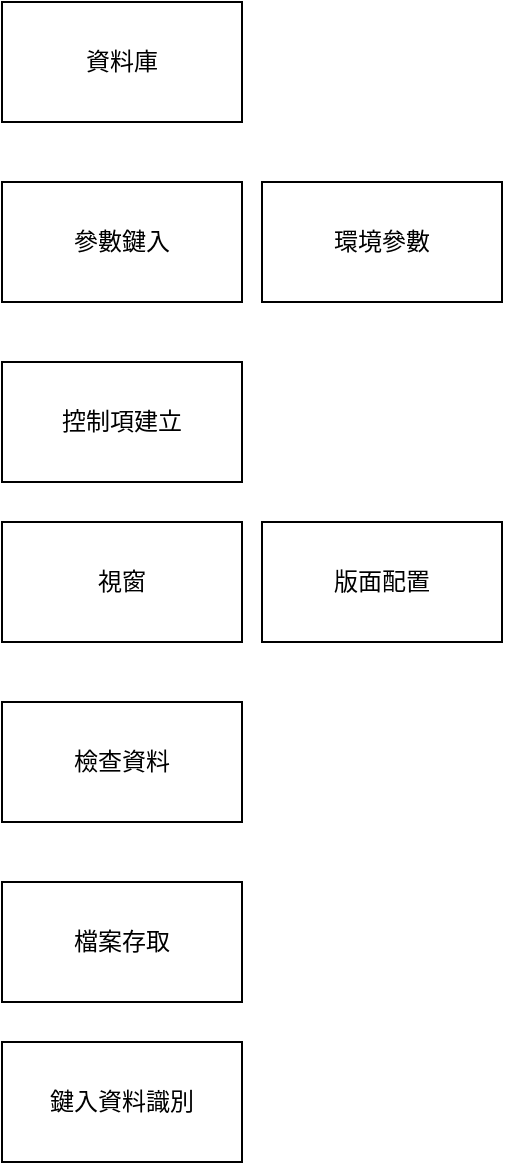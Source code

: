 <mxfile version="21.7.1" type="github">
  <diagram name="第 1 页" id="fRr_aXFDMkgrXgwy1JBU">
    <mxGraphModel dx="1434" dy="758" grid="1" gridSize="10" guides="1" tooltips="1" connect="1" arrows="1" fold="1" page="1" pageScale="1" pageWidth="827" pageHeight="1169" math="0" shadow="0">
      <root>
        <mxCell id="0" />
        <mxCell id="1" parent="0" />
        <mxCell id="FJp8Oq9oNr4Qb7msgEh6-2" value="資料庫" style="rounded=0;whiteSpace=wrap;html=1;" vertex="1" parent="1">
          <mxGeometry x="120" y="110" width="120" height="60" as="geometry" />
        </mxCell>
        <mxCell id="FJp8Oq9oNr4Qb7msgEh6-3" value="參數鍵入" style="rounded=0;whiteSpace=wrap;html=1;" vertex="1" parent="1">
          <mxGeometry x="120" y="200" width="120" height="60" as="geometry" />
        </mxCell>
        <mxCell id="FJp8Oq9oNr4Qb7msgEh6-4" value="控制項建立" style="rounded=0;whiteSpace=wrap;html=1;" vertex="1" parent="1">
          <mxGeometry x="120" y="290" width="120" height="60" as="geometry" />
        </mxCell>
        <mxCell id="FJp8Oq9oNr4Qb7msgEh6-5" value="環境參數" style="rounded=0;whiteSpace=wrap;html=1;" vertex="1" parent="1">
          <mxGeometry x="250" y="200" width="120" height="60" as="geometry" />
        </mxCell>
        <mxCell id="FJp8Oq9oNr4Qb7msgEh6-6" value="視窗" style="rounded=0;whiteSpace=wrap;html=1;" vertex="1" parent="1">
          <mxGeometry x="120" y="370" width="120" height="60" as="geometry" />
        </mxCell>
        <mxCell id="FJp8Oq9oNr4Qb7msgEh6-7" value="版面配置" style="rounded=0;whiteSpace=wrap;html=1;" vertex="1" parent="1">
          <mxGeometry x="250" y="370" width="120" height="60" as="geometry" />
        </mxCell>
        <mxCell id="FJp8Oq9oNr4Qb7msgEh6-8" value="檢查資料" style="rounded=0;whiteSpace=wrap;html=1;" vertex="1" parent="1">
          <mxGeometry x="120" y="460" width="120" height="60" as="geometry" />
        </mxCell>
        <mxCell id="FJp8Oq9oNr4Qb7msgEh6-9" value="檔案存取" style="rounded=0;whiteSpace=wrap;html=1;" vertex="1" parent="1">
          <mxGeometry x="120" y="550" width="120" height="60" as="geometry" />
        </mxCell>
        <mxCell id="FJp8Oq9oNr4Qb7msgEh6-10" value="鍵入資料識別" style="rounded=0;whiteSpace=wrap;html=1;" vertex="1" parent="1">
          <mxGeometry x="120" y="630" width="120" height="60" as="geometry" />
        </mxCell>
      </root>
    </mxGraphModel>
  </diagram>
</mxfile>
